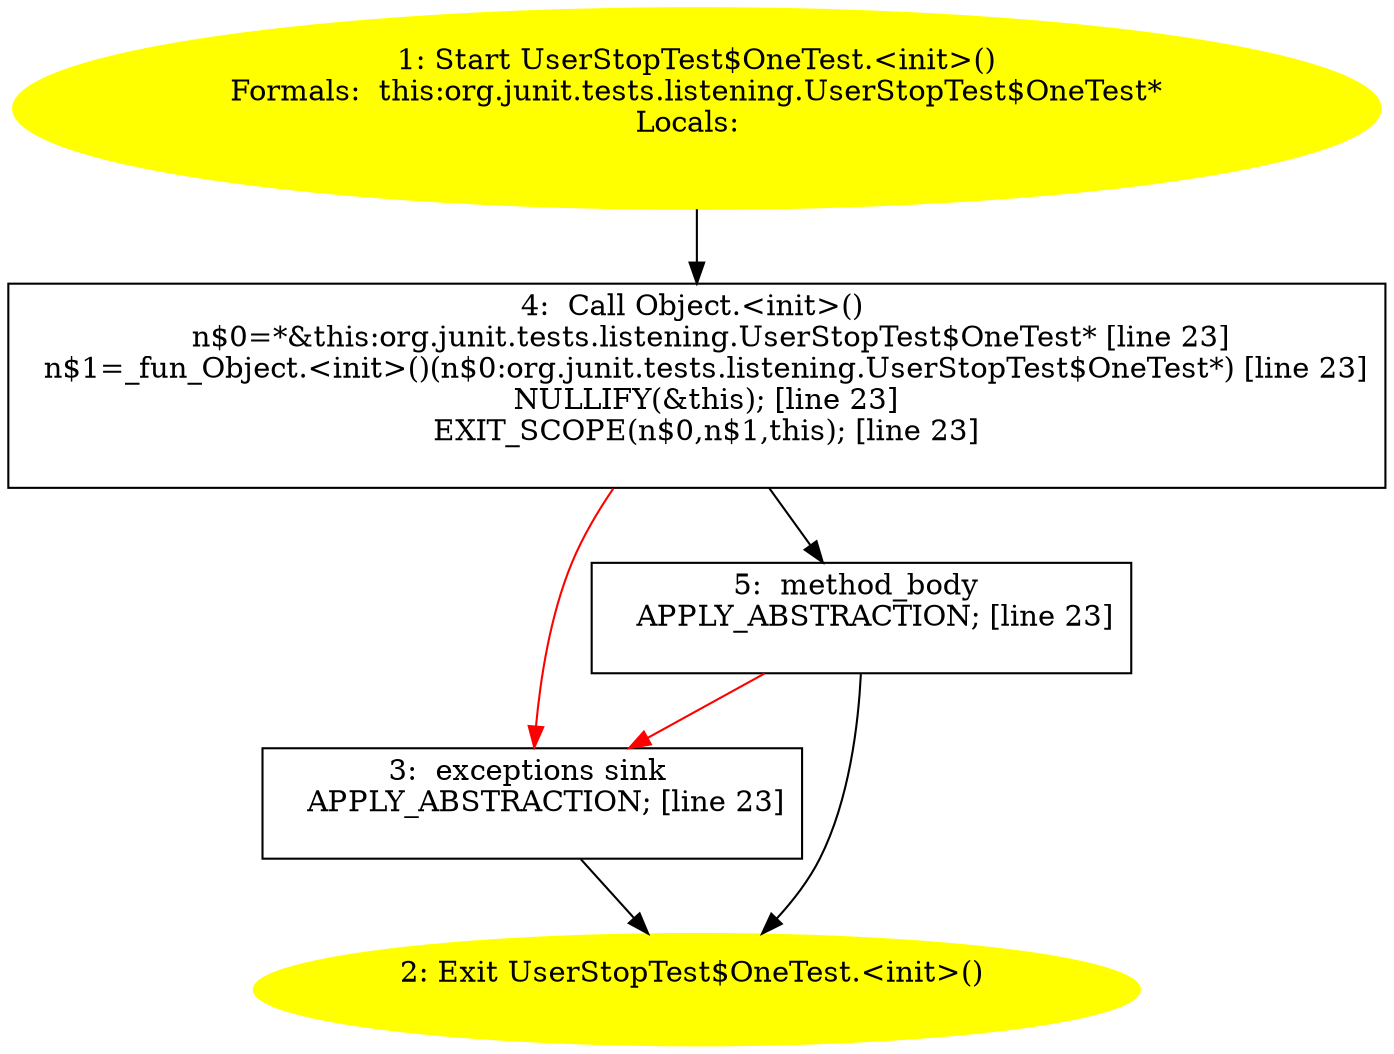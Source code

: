 /* @generated */
digraph cfg {
"org.junit.tests.listening.UserStopTest$OneTest.<init>().6bbaa5e176fc49e930110de74956b740_1" [label="1: Start UserStopTest$OneTest.<init>()\nFormals:  this:org.junit.tests.listening.UserStopTest$OneTest*\nLocals:  \n  " color=yellow style=filled]
	

	 "org.junit.tests.listening.UserStopTest$OneTest.<init>().6bbaa5e176fc49e930110de74956b740_1" -> "org.junit.tests.listening.UserStopTest$OneTest.<init>().6bbaa5e176fc49e930110de74956b740_4" ;
"org.junit.tests.listening.UserStopTest$OneTest.<init>().6bbaa5e176fc49e930110de74956b740_2" [label="2: Exit UserStopTest$OneTest.<init>() \n  " color=yellow style=filled]
	

"org.junit.tests.listening.UserStopTest$OneTest.<init>().6bbaa5e176fc49e930110de74956b740_3" [label="3:  exceptions sink \n   APPLY_ABSTRACTION; [line 23]\n " shape="box"]
	

	 "org.junit.tests.listening.UserStopTest$OneTest.<init>().6bbaa5e176fc49e930110de74956b740_3" -> "org.junit.tests.listening.UserStopTest$OneTest.<init>().6bbaa5e176fc49e930110de74956b740_2" ;
"org.junit.tests.listening.UserStopTest$OneTest.<init>().6bbaa5e176fc49e930110de74956b740_4" [label="4:  Call Object.<init>() \n   n$0=*&this:org.junit.tests.listening.UserStopTest$OneTest* [line 23]\n  n$1=_fun_Object.<init>()(n$0:org.junit.tests.listening.UserStopTest$OneTest*) [line 23]\n  NULLIFY(&this); [line 23]\n  EXIT_SCOPE(n$0,n$1,this); [line 23]\n " shape="box"]
	

	 "org.junit.tests.listening.UserStopTest$OneTest.<init>().6bbaa5e176fc49e930110de74956b740_4" -> "org.junit.tests.listening.UserStopTest$OneTest.<init>().6bbaa5e176fc49e930110de74956b740_5" ;
	 "org.junit.tests.listening.UserStopTest$OneTest.<init>().6bbaa5e176fc49e930110de74956b740_4" -> "org.junit.tests.listening.UserStopTest$OneTest.<init>().6bbaa5e176fc49e930110de74956b740_3" [color="red" ];
"org.junit.tests.listening.UserStopTest$OneTest.<init>().6bbaa5e176fc49e930110de74956b740_5" [label="5:  method_body \n   APPLY_ABSTRACTION; [line 23]\n " shape="box"]
	

	 "org.junit.tests.listening.UserStopTest$OneTest.<init>().6bbaa5e176fc49e930110de74956b740_5" -> "org.junit.tests.listening.UserStopTest$OneTest.<init>().6bbaa5e176fc49e930110de74956b740_2" ;
	 "org.junit.tests.listening.UserStopTest$OneTest.<init>().6bbaa5e176fc49e930110de74956b740_5" -> "org.junit.tests.listening.UserStopTest$OneTest.<init>().6bbaa5e176fc49e930110de74956b740_3" [color="red" ];
}
